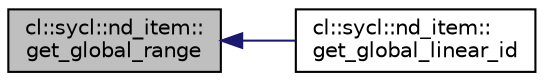 digraph "cl::sycl::nd_item::get_global_range"
{
 // INTERACTIVE_SVG=YES
  bgcolor="transparent";
  edge [fontname="Helvetica",fontsize="10",labelfontname="Helvetica",labelfontsize="10"];
  node [fontname="Helvetica",fontsize="10",shape=record];
  rankdir="LR";
  Node1 [label="cl::sycl::nd_item::\lget_global_range",height=0.2,width=0.4,color="black", fillcolor="grey75", style="filled", fontcolor="black"];
  Node1 -> Node2 [dir="back",color="midnightblue",fontsize="10",style="solid",fontname="Helvetica"];
  Node2 [label="cl::sycl::nd_item::\lget_global_linear_id",height=0.2,width=0.4,color="black",URL="$group__parallelism.html#acc67cb2b23256eef16d82938fdd8ca5c",tooltip="Return the flattened id of the current work-item after subtracting the offset. "];
}
